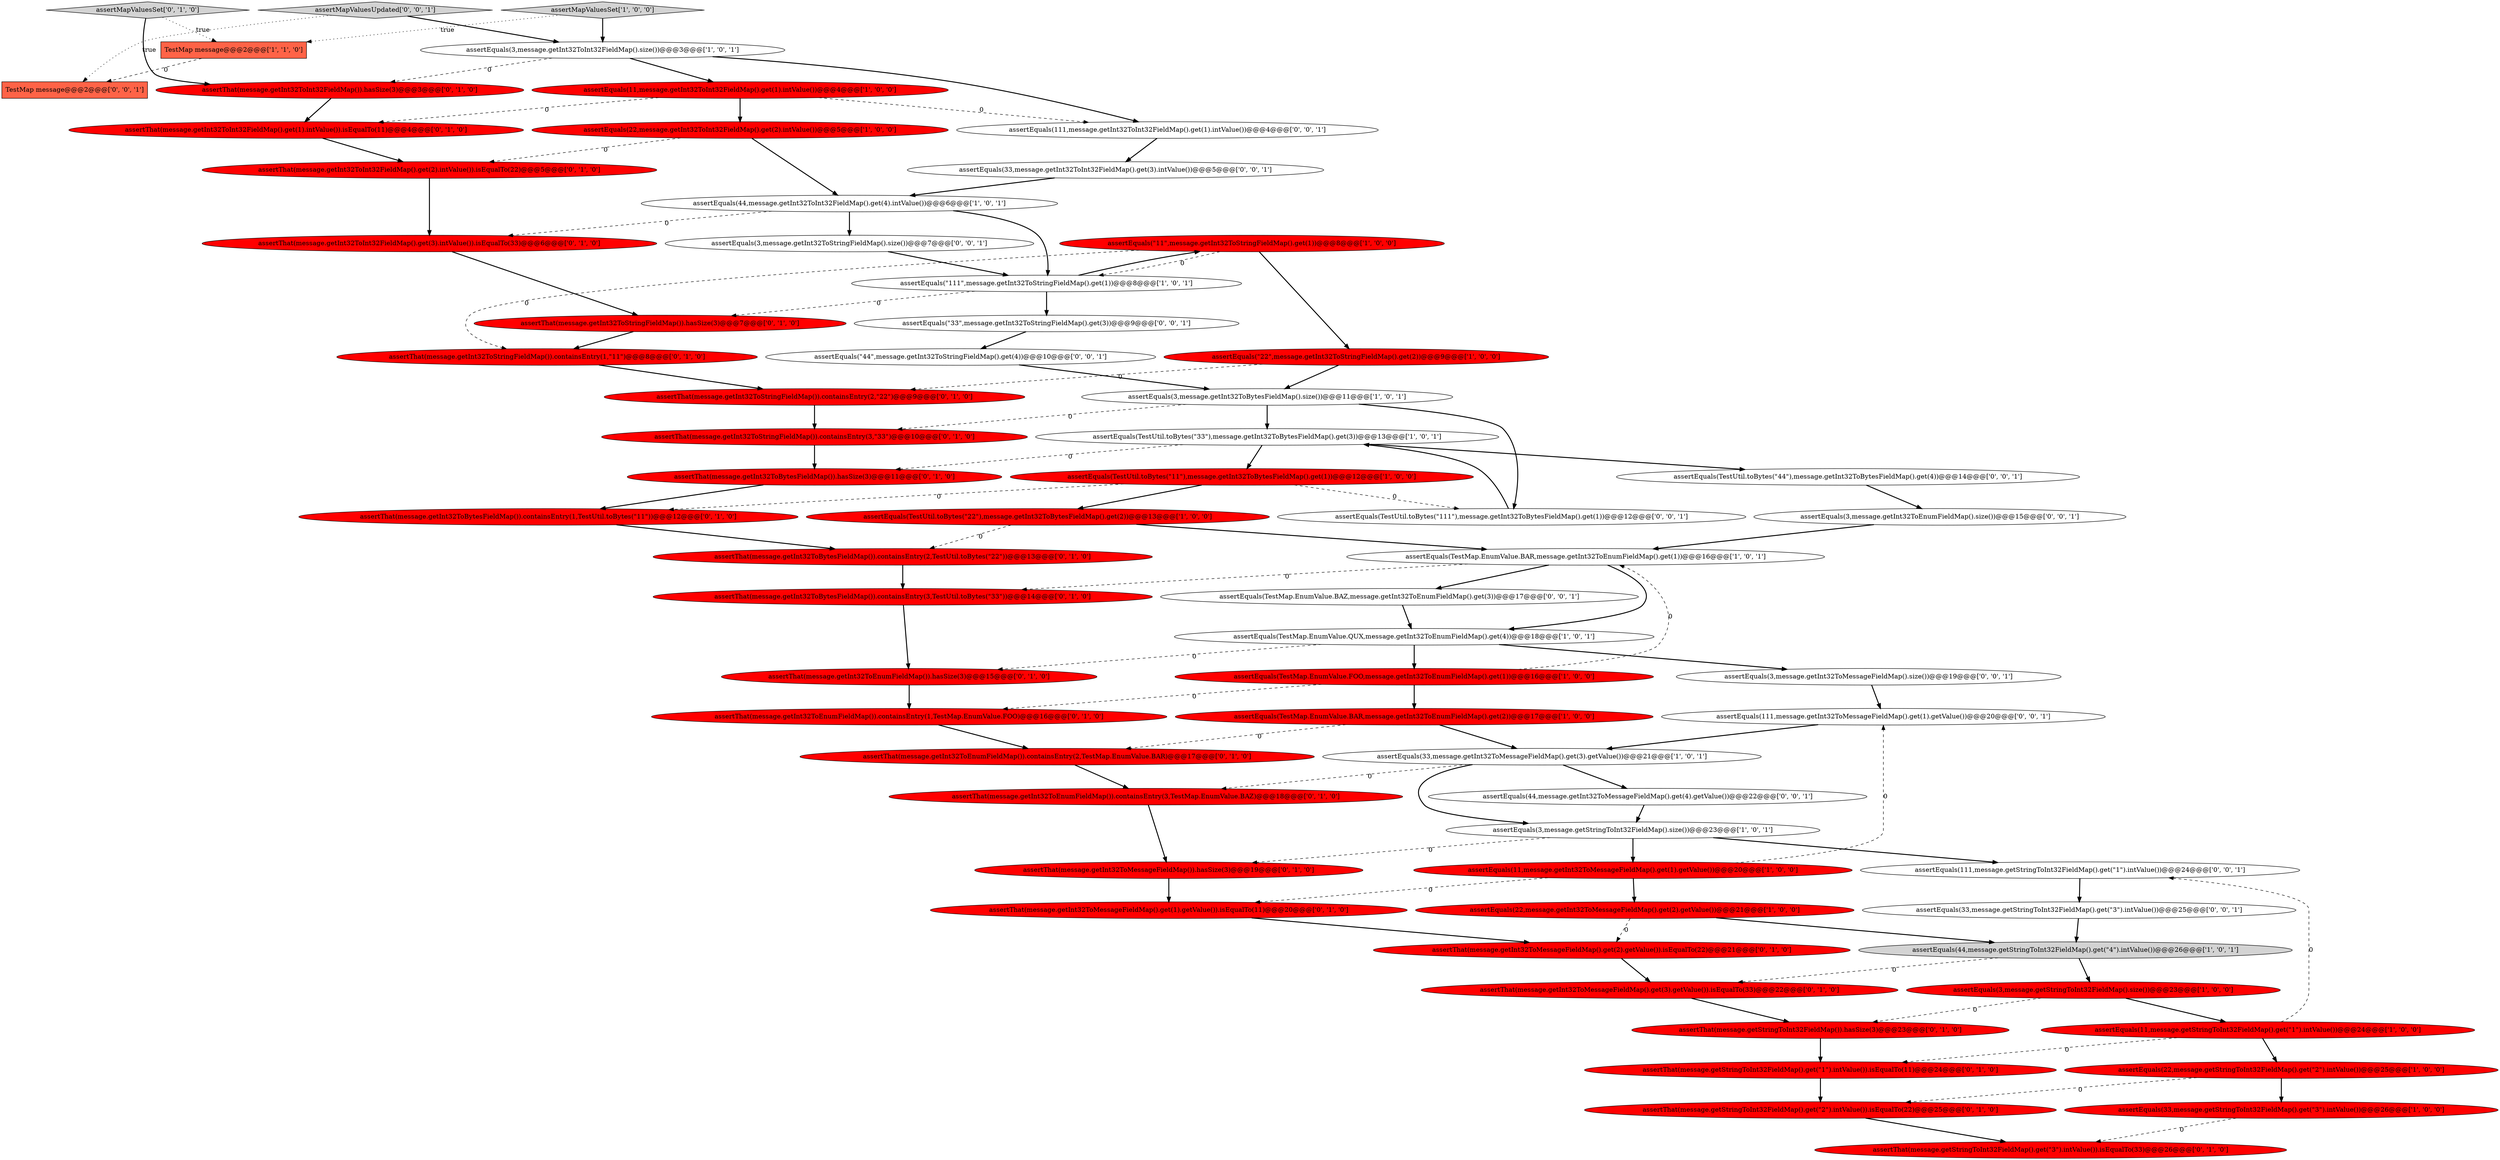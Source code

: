 digraph {
4 [style = filled, label = "assertEquals(TestUtil.toBytes(\"22\"),message.getInt32ToBytesFieldMap().get(2))@@@13@@@['1', '0', '0']", fillcolor = red, shape = ellipse image = "AAA1AAABBB1BBB"];
60 [style = filled, label = "assertEquals(111,message.getStringToInt32FieldMap().get(\"1\").intValue())@@@24@@@['0', '0', '1']", fillcolor = white, shape = ellipse image = "AAA0AAABBB3BBB"];
13 [style = filled, label = "assertEquals(44,message.getStringToInt32FieldMap().get(\"4\").intValue())@@@26@@@['1', '0', '1']", fillcolor = lightgray, shape = ellipse image = "AAA0AAABBB1BBB"];
33 [style = filled, label = "assertThat(message.getInt32ToMessageFieldMap()).hasSize(3)@@@19@@@['0', '1', '0']", fillcolor = red, shape = ellipse image = "AAA1AAABBB2BBB"];
48 [style = filled, label = "assertThat(message.getStringToInt32FieldMap()).hasSize(3)@@@23@@@['0', '1', '0']", fillcolor = red, shape = ellipse image = "AAA1AAABBB2BBB"];
18 [style = filled, label = "assertEquals(44,message.getInt32ToInt32FieldMap().get(4).intValue())@@@6@@@['1', '0', '1']", fillcolor = white, shape = ellipse image = "AAA0AAABBB1BBB"];
49 [style = filled, label = "assertThat(message.getInt32ToStringFieldMap()).containsEntry(2,\"22\")@@@9@@@['0', '1', '0']", fillcolor = red, shape = ellipse image = "AAA1AAABBB2BBB"];
57 [style = filled, label = "assertEquals(44,message.getInt32ToMessageFieldMap().get(4).getValue())@@@22@@@['0', '0', '1']", fillcolor = white, shape = ellipse image = "AAA0AAABBB3BBB"];
40 [style = filled, label = "assertThat(message.getInt32ToBytesFieldMap()).containsEntry(1,TestUtil.toBytes(\"11\"))@@@12@@@['0', '1', '0']", fillcolor = red, shape = ellipse image = "AAA1AAABBB2BBB"];
17 [style = filled, label = "assertEquals(TestMap.EnumValue.QUX,message.getInt32ToEnumFieldMap().get(4))@@@18@@@['1', '0', '1']", fillcolor = white, shape = ellipse image = "AAA0AAABBB1BBB"];
3 [style = filled, label = "assertEquals(TestMap.EnumValue.BAR,message.getInt32ToEnumFieldMap().get(2))@@@17@@@['1', '0', '0']", fillcolor = red, shape = ellipse image = "AAA1AAABBB1BBB"];
34 [style = filled, label = "assertThat(message.getStringToInt32FieldMap().get(\"2\").intValue()).isEqualTo(22)@@@25@@@['0', '1', '0']", fillcolor = red, shape = ellipse image = "AAA1AAABBB2BBB"];
38 [style = filled, label = "assertThat(message.getStringToInt32FieldMap().get(\"1\").intValue()).isEqualTo(11)@@@24@@@['0', '1', '0']", fillcolor = red, shape = ellipse image = "AAA1AAABBB2BBB"];
11 [style = filled, label = "assertMapValuesSet['1', '0', '0']", fillcolor = lightgray, shape = diamond image = "AAA0AAABBB1BBB"];
61 [style = filled, label = "assertEquals(3,message.getInt32ToEnumFieldMap().size())@@@15@@@['0', '0', '1']", fillcolor = white, shape = ellipse image = "AAA0AAABBB3BBB"];
54 [style = filled, label = "assertEquals(111,message.getInt32ToInt32FieldMap().get(1).intValue())@@@4@@@['0', '0', '1']", fillcolor = white, shape = ellipse image = "AAA0AAABBB3BBB"];
58 [style = filled, label = "assertEquals(TestMap.EnumValue.BAZ,message.getInt32ToEnumFieldMap().get(3))@@@17@@@['0', '0', '1']", fillcolor = white, shape = ellipse image = "AAA0AAABBB3BBB"];
19 [style = filled, label = "assertEquals(11,message.getInt32ToInt32FieldMap().get(1).intValue())@@@4@@@['1', '0', '0']", fillcolor = red, shape = ellipse image = "AAA1AAABBB1BBB"];
56 [style = filled, label = "assertMapValuesUpdated['0', '0', '1']", fillcolor = lightgray, shape = diamond image = "AAA0AAABBB3BBB"];
30 [style = filled, label = "assertThat(message.getStringToInt32FieldMap().get(\"3\").intValue()).isEqualTo(33)@@@26@@@['0', '1', '0']", fillcolor = red, shape = ellipse image = "AAA1AAABBB2BBB"];
37 [style = filled, label = "assertThat(message.getInt32ToInt32FieldMap().get(2).intValue()).isEqualTo(22)@@@5@@@['0', '1', '0']", fillcolor = red, shape = ellipse image = "AAA1AAABBB2BBB"];
46 [style = filled, label = "assertThat(message.getInt32ToMessageFieldMap().get(1).getValue()).isEqualTo(11)@@@20@@@['0', '1', '0']", fillcolor = red, shape = ellipse image = "AAA1AAABBB2BBB"];
44 [style = filled, label = "assertThat(message.getInt32ToEnumFieldMap()).containsEntry(3,TestMap.EnumValue.BAZ)@@@18@@@['0', '1', '0']", fillcolor = red, shape = ellipse image = "AAA1AAABBB2BBB"];
39 [style = filled, label = "assertThat(message.getInt32ToMessageFieldMap().get(2).getValue()).isEqualTo(22)@@@21@@@['0', '1', '0']", fillcolor = red, shape = ellipse image = "AAA1AAABBB2BBB"];
62 [style = filled, label = "assertEquals(111,message.getInt32ToMessageFieldMap().get(1).getValue())@@@20@@@['0', '0', '1']", fillcolor = white, shape = ellipse image = "AAA0AAABBB3BBB"];
22 [style = filled, label = "assertEquals(22,message.getInt32ToInt32FieldMap().get(2).intValue())@@@5@@@['1', '0', '0']", fillcolor = red, shape = ellipse image = "AAA1AAABBB1BBB"];
20 [style = filled, label = "TestMap message@@@2@@@['1', '1', '0']", fillcolor = tomato, shape = box image = "AAA0AAABBB1BBB"];
27 [style = filled, label = "assertThat(message.getInt32ToStringFieldMap()).containsEntry(1,\"11\")@@@8@@@['0', '1', '0']", fillcolor = red, shape = ellipse image = "AAA1AAABBB2BBB"];
51 [style = filled, label = "assertEquals(3,message.getInt32ToStringFieldMap().size())@@@7@@@['0', '0', '1']", fillcolor = white, shape = ellipse image = "AAA0AAABBB3BBB"];
65 [style = filled, label = "assertEquals(\"44\",message.getInt32ToStringFieldMap().get(4))@@@10@@@['0', '0', '1']", fillcolor = white, shape = ellipse image = "AAA0AAABBB3BBB"];
43 [style = filled, label = "assertThat(message.getInt32ToStringFieldMap()).containsEntry(3,\"33\")@@@10@@@['0', '1', '0']", fillcolor = red, shape = ellipse image = "AAA1AAABBB2BBB"];
28 [style = filled, label = "assertThat(message.getInt32ToEnumFieldMap()).hasSize(3)@@@15@@@['0', '1', '0']", fillcolor = red, shape = ellipse image = "AAA1AAABBB2BBB"];
64 [style = filled, label = "TestMap message@@@2@@@['0', '0', '1']", fillcolor = tomato, shape = box image = "AAA0AAABBB3BBB"];
0 [style = filled, label = "assertEquals(3,message.getInt32ToInt32FieldMap().size())@@@3@@@['1', '0', '1']", fillcolor = white, shape = ellipse image = "AAA0AAABBB1BBB"];
36 [style = filled, label = "assertThat(message.getInt32ToEnumFieldMap()).containsEntry(2,TestMap.EnumValue.BAR)@@@17@@@['0', '1', '0']", fillcolor = red, shape = ellipse image = "AAA1AAABBB2BBB"];
45 [style = filled, label = "assertThat(message.getInt32ToInt32FieldMap()).hasSize(3)@@@3@@@['0', '1', '0']", fillcolor = red, shape = ellipse image = "AAA1AAABBB2BBB"];
42 [style = filled, label = "assertThat(message.getInt32ToInt32FieldMap().get(3).intValue()).isEqualTo(33)@@@6@@@['0', '1', '0']", fillcolor = red, shape = ellipse image = "AAA1AAABBB2BBB"];
2 [style = filled, label = "assertEquals(33,message.getStringToInt32FieldMap().get(\"3\").intValue())@@@26@@@['1', '0', '0']", fillcolor = red, shape = ellipse image = "AAA1AAABBB1BBB"];
15 [style = filled, label = "assertEquals(\"22\",message.getInt32ToStringFieldMap().get(2))@@@9@@@['1', '0', '0']", fillcolor = red, shape = ellipse image = "AAA1AAABBB1BBB"];
10 [style = filled, label = "assertEquals(3,message.getStringToInt32FieldMap().size())@@@23@@@['1', '0', '1']", fillcolor = white, shape = ellipse image = "AAA0AAABBB1BBB"];
24 [style = filled, label = "assertEquals(TestMap.EnumValue.BAR,message.getInt32ToEnumFieldMap().get(1))@@@16@@@['1', '0', '1']", fillcolor = white, shape = ellipse image = "AAA0AAABBB1BBB"];
41 [style = filled, label = "assertThat(message.getInt32ToBytesFieldMap()).hasSize(3)@@@11@@@['0', '1', '0']", fillcolor = red, shape = ellipse image = "AAA1AAABBB2BBB"];
9 [style = filled, label = "assertEquals(3,message.getStringToInt32FieldMap().size())@@@23@@@['1', '0', '0']", fillcolor = red, shape = ellipse image = "AAA1AAABBB1BBB"];
14 [style = filled, label = "assertEquals(TestUtil.toBytes(\"11\"),message.getInt32ToBytesFieldMap().get(1))@@@12@@@['1', '0', '0']", fillcolor = red, shape = ellipse image = "AAA1AAABBB1BBB"];
50 [style = filled, label = "assertThat(message.getInt32ToBytesFieldMap()).containsEntry(3,TestUtil.toBytes(\"33\"))@@@14@@@['0', '1', '0']", fillcolor = red, shape = ellipse image = "AAA1AAABBB2BBB"];
59 [style = filled, label = "assertEquals(3,message.getInt32ToMessageFieldMap().size())@@@19@@@['0', '0', '1']", fillcolor = white, shape = ellipse image = "AAA0AAABBB3BBB"];
63 [style = filled, label = "assertEquals(\"33\",message.getInt32ToStringFieldMap().get(3))@@@9@@@['0', '0', '1']", fillcolor = white, shape = ellipse image = "AAA0AAABBB3BBB"];
21 [style = filled, label = "assertEquals(TestUtil.toBytes(\"33\"),message.getInt32ToBytesFieldMap().get(3))@@@13@@@['1', '0', '1']", fillcolor = white, shape = ellipse image = "AAA0AAABBB1BBB"];
53 [style = filled, label = "assertEquals(33,message.getInt32ToInt32FieldMap().get(3).intValue())@@@5@@@['0', '0', '1']", fillcolor = white, shape = ellipse image = "AAA0AAABBB3BBB"];
12 [style = filled, label = "assertEquals(11,message.getInt32ToMessageFieldMap().get(1).getValue())@@@20@@@['1', '0', '0']", fillcolor = red, shape = ellipse image = "AAA1AAABBB1BBB"];
1 [style = filled, label = "assertEquals(\"11\",message.getInt32ToStringFieldMap().get(1))@@@8@@@['1', '0', '0']", fillcolor = red, shape = ellipse image = "AAA1AAABBB1BBB"];
47 [style = filled, label = "assertMapValuesSet['0', '1', '0']", fillcolor = lightgray, shape = diamond image = "AAA0AAABBB2BBB"];
32 [style = filled, label = "assertThat(message.getInt32ToStringFieldMap()).hasSize(3)@@@7@@@['0', '1', '0']", fillcolor = red, shape = ellipse image = "AAA1AAABBB2BBB"];
16 [style = filled, label = "assertEquals(22,message.getInt32ToMessageFieldMap().get(2).getValue())@@@21@@@['1', '0', '0']", fillcolor = red, shape = ellipse image = "AAA1AAABBB1BBB"];
35 [style = filled, label = "assertThat(message.getInt32ToInt32FieldMap().get(1).intValue()).isEqualTo(11)@@@4@@@['0', '1', '0']", fillcolor = red, shape = ellipse image = "AAA1AAABBB2BBB"];
25 [style = filled, label = "assertEquals(22,message.getStringToInt32FieldMap().get(\"2\").intValue())@@@25@@@['1', '0', '0']", fillcolor = red, shape = ellipse image = "AAA1AAABBB1BBB"];
55 [style = filled, label = "assertEquals(33,message.getStringToInt32FieldMap().get(\"3\").intValue())@@@25@@@['0', '0', '1']", fillcolor = white, shape = ellipse image = "AAA0AAABBB3BBB"];
66 [style = filled, label = "assertEquals(TestUtil.toBytes(\"111\"),message.getInt32ToBytesFieldMap().get(1))@@@12@@@['0', '0', '1']", fillcolor = white, shape = ellipse image = "AAA0AAABBB3BBB"];
52 [style = filled, label = "assertEquals(TestUtil.toBytes(\"44\"),message.getInt32ToBytesFieldMap().get(4))@@@14@@@['0', '0', '1']", fillcolor = white, shape = ellipse image = "AAA0AAABBB3BBB"];
29 [style = filled, label = "assertThat(message.getInt32ToMessageFieldMap().get(3).getValue()).isEqualTo(33)@@@22@@@['0', '1', '0']", fillcolor = red, shape = ellipse image = "AAA1AAABBB2BBB"];
23 [style = filled, label = "assertEquals(\"111\",message.getInt32ToStringFieldMap().get(1))@@@8@@@['1', '0', '1']", fillcolor = white, shape = ellipse image = "AAA0AAABBB1BBB"];
26 [style = filled, label = "assertThat(message.getInt32ToEnumFieldMap()).containsEntry(1,TestMap.EnumValue.FOO)@@@16@@@['0', '1', '0']", fillcolor = red, shape = ellipse image = "AAA1AAABBB2BBB"];
8 [style = filled, label = "assertEquals(TestMap.EnumValue.FOO,message.getInt32ToEnumFieldMap().get(1))@@@16@@@['1', '0', '0']", fillcolor = red, shape = ellipse image = "AAA1AAABBB1BBB"];
6 [style = filled, label = "assertEquals(33,message.getInt32ToMessageFieldMap().get(3).getValue())@@@21@@@['1', '0', '1']", fillcolor = white, shape = ellipse image = "AAA0AAABBB1BBB"];
31 [style = filled, label = "assertThat(message.getInt32ToBytesFieldMap()).containsEntry(2,TestUtil.toBytes(\"22\"))@@@13@@@['0', '1', '0']", fillcolor = red, shape = ellipse image = "AAA1AAABBB2BBB"];
7 [style = filled, label = "assertEquals(11,message.getStringToInt32FieldMap().get(\"1\").intValue())@@@24@@@['1', '0', '0']", fillcolor = red, shape = ellipse image = "AAA1AAABBB1BBB"];
5 [style = filled, label = "assertEquals(3,message.getInt32ToBytesFieldMap().size())@@@11@@@['1', '0', '1']", fillcolor = white, shape = ellipse image = "AAA0AAABBB1BBB"];
6->57 [style = bold, label=""];
1->27 [style = dashed, label="0"];
24->58 [style = bold, label=""];
59->62 [style = bold, label=""];
55->13 [style = bold, label=""];
21->52 [style = bold, label=""];
9->7 [style = bold, label=""];
27->49 [style = bold, label=""];
23->32 [style = dashed, label="0"];
58->17 [style = bold, label=""];
17->28 [style = dashed, label="0"];
31->50 [style = bold, label=""];
62->6 [style = bold, label=""];
7->60 [style = dashed, label="0"];
35->37 [style = bold, label=""];
10->12 [style = bold, label=""];
33->46 [style = bold, label=""];
24->17 [style = bold, label=""];
54->53 [style = bold, label=""];
61->24 [style = bold, label=""];
12->46 [style = dashed, label="0"];
40->31 [style = bold, label=""];
45->35 [style = bold, label=""];
39->29 [style = bold, label=""];
16->39 [style = dashed, label="0"];
25->34 [style = dashed, label="0"];
19->54 [style = dashed, label="0"];
36->44 [style = bold, label=""];
51->23 [style = bold, label=""];
0->19 [style = bold, label=""];
3->36 [style = dashed, label="0"];
13->29 [style = dashed, label="0"];
46->39 [style = bold, label=""];
2->30 [style = dashed, label="0"];
25->2 [style = bold, label=""];
50->28 [style = bold, label=""];
18->42 [style = dashed, label="0"];
5->21 [style = bold, label=""];
60->55 [style = bold, label=""];
22->18 [style = bold, label=""];
22->37 [style = dashed, label="0"];
9->48 [style = dashed, label="0"];
56->64 [style = dotted, label="true"];
5->43 [style = dashed, label="0"];
7->38 [style = dashed, label="0"];
24->50 [style = dashed, label="0"];
42->32 [style = bold, label=""];
18->51 [style = bold, label=""];
19->35 [style = dashed, label="0"];
19->22 [style = bold, label=""];
14->40 [style = dashed, label="0"];
14->4 [style = bold, label=""];
10->60 [style = bold, label=""];
17->8 [style = bold, label=""];
16->13 [style = bold, label=""];
47->20 [style = dotted, label="true"];
4->24 [style = bold, label=""];
63->65 [style = bold, label=""];
18->23 [style = bold, label=""];
52->61 [style = bold, label=""];
14->66 [style = dashed, label="0"];
8->3 [style = bold, label=""];
44->33 [style = bold, label=""];
3->6 [style = bold, label=""];
32->27 [style = bold, label=""];
28->26 [style = bold, label=""];
12->62 [style = dashed, label="0"];
11->20 [style = dotted, label="true"];
41->40 [style = bold, label=""];
6->10 [style = bold, label=""];
66->21 [style = bold, label=""];
23->63 [style = bold, label=""];
38->34 [style = bold, label=""];
43->41 [style = bold, label=""];
0->54 [style = bold, label=""];
47->45 [style = bold, label=""];
13->9 [style = bold, label=""];
1->23 [style = dashed, label="0"];
37->42 [style = bold, label=""];
0->45 [style = dashed, label="0"];
21->14 [style = bold, label=""];
8->26 [style = dashed, label="0"];
53->18 [style = bold, label=""];
1->15 [style = bold, label=""];
26->36 [style = bold, label=""];
65->5 [style = bold, label=""];
20->64 [style = dashed, label="0"];
4->31 [style = dashed, label="0"];
56->0 [style = bold, label=""];
10->33 [style = dashed, label="0"];
12->16 [style = bold, label=""];
5->66 [style = bold, label=""];
8->24 [style = dashed, label="0"];
49->43 [style = bold, label=""];
34->30 [style = bold, label=""];
15->5 [style = bold, label=""];
11->0 [style = bold, label=""];
48->38 [style = bold, label=""];
21->41 [style = dashed, label="0"];
15->49 [style = dashed, label="0"];
23->1 [style = bold, label=""];
7->25 [style = bold, label=""];
17->59 [style = bold, label=""];
29->48 [style = bold, label=""];
57->10 [style = bold, label=""];
6->44 [style = dashed, label="0"];
}
